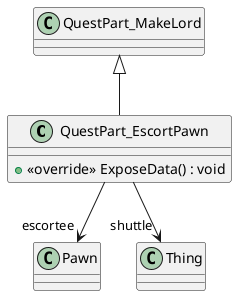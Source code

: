 @startuml
class QuestPart_EscortPawn {
    + <<override>> ExposeData() : void
}
QuestPart_MakeLord <|-- QuestPart_EscortPawn
QuestPart_EscortPawn --> "escortee" Pawn
QuestPart_EscortPawn --> "shuttle" Thing
@enduml
